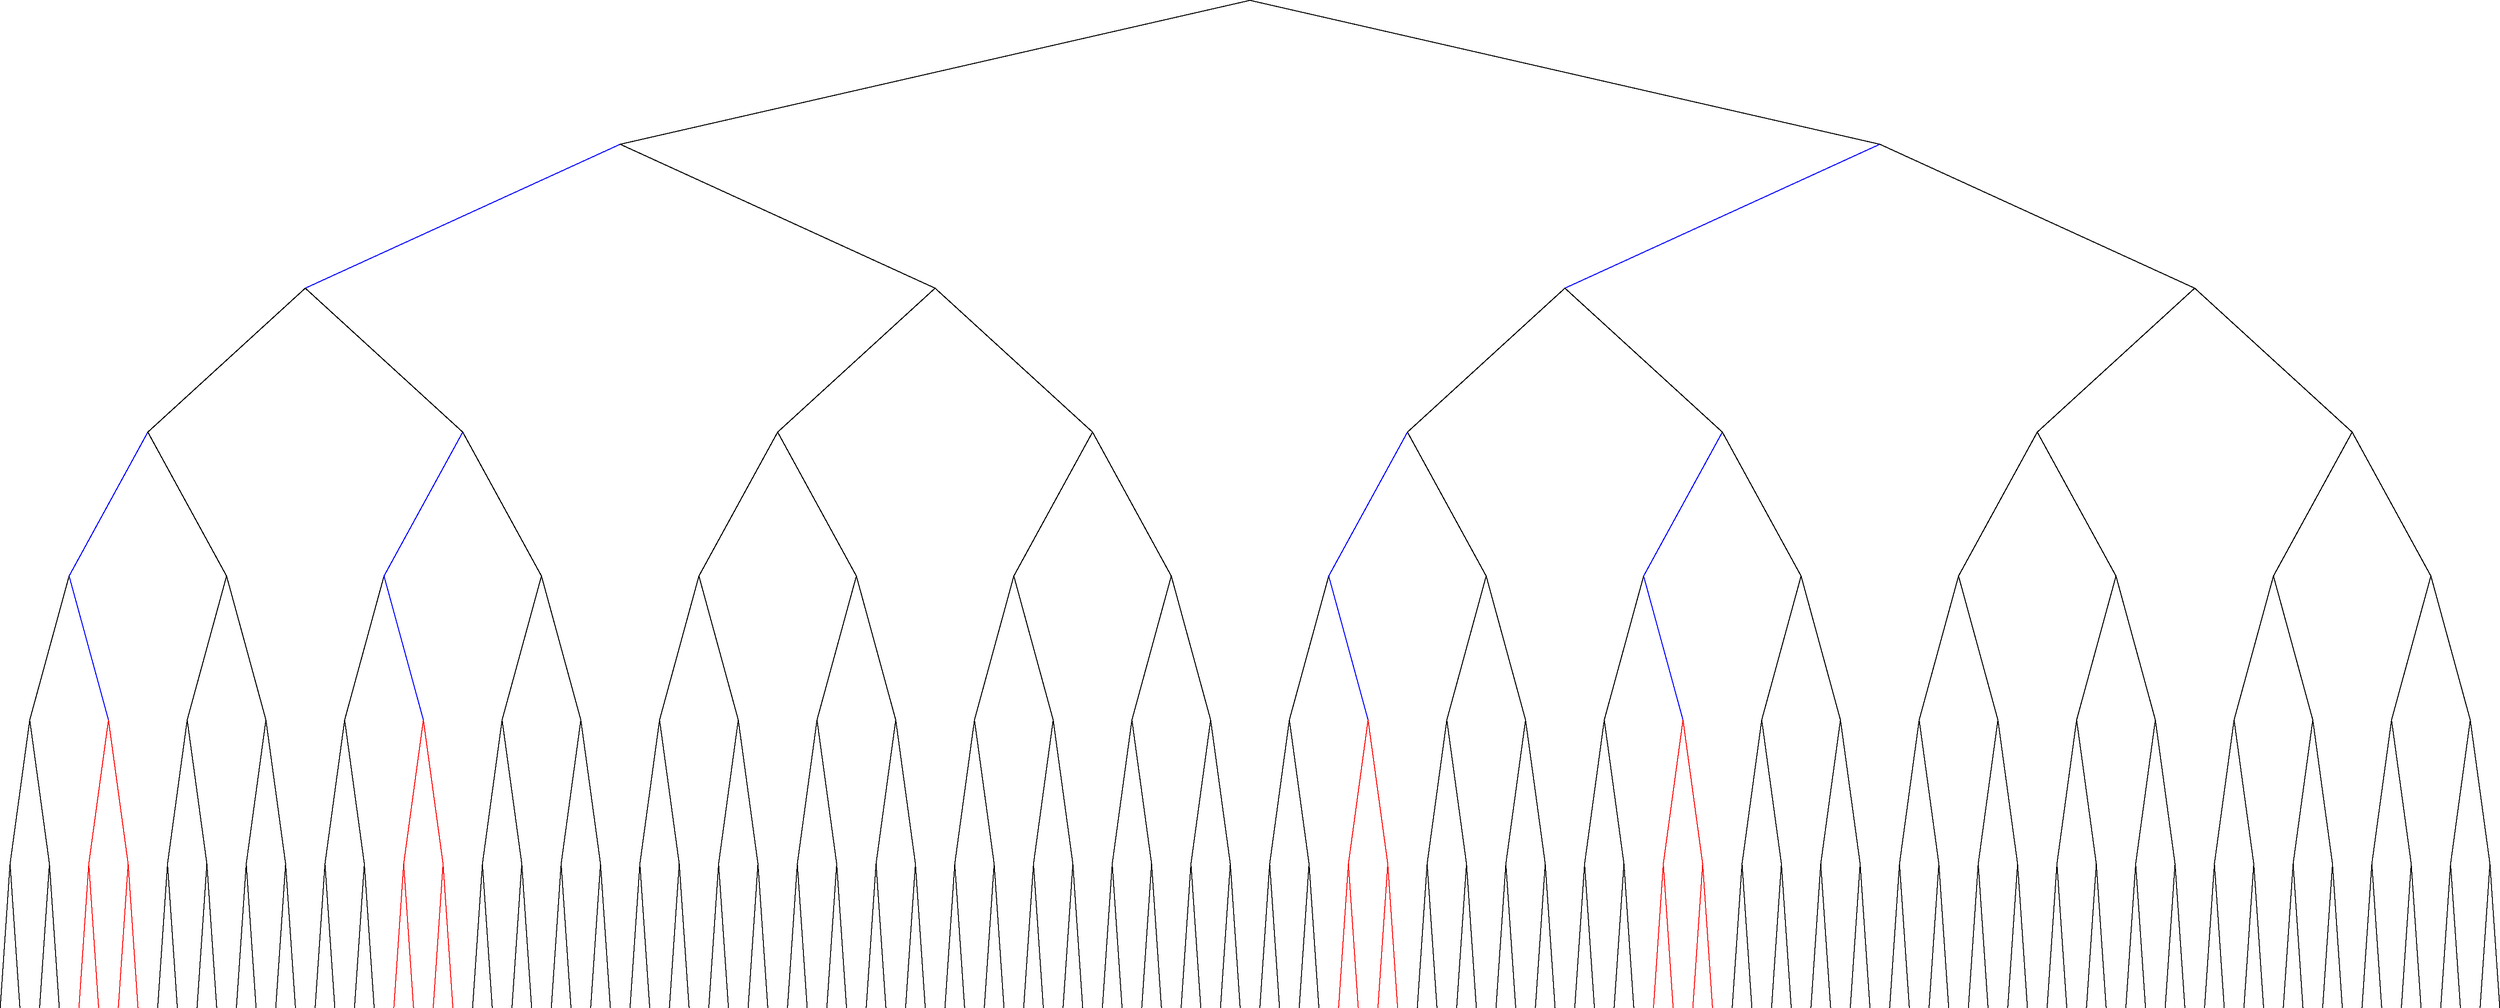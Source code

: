 
unitsize(10cm);

int levels = 7;
real h  = 4;
real lh = h / levels;
int[] rds = {2*37, 4*37, 4*37+1, 2*37+1, 4*37+2,4*37+3};

int[] bls = {  4,      6,
             16,18,  24,26,
             33,37,  49,53,};
int[] mkRDS() {
    int[] rs = {};
    int[] roots = {33,37,49,53};
    for(int i = 0; i < roots.length; ++i) {
        int r = roots[i];
        int[] b = {2*r, 4*r, 4*r+1, 2*r+1, 4*r+2, 4*r+3};
        rs.append(b);
    }
    return rs;
}
int[] rds = mkRDS();

bool isH(int i, int[] a) {
    for(int j = 0; j < a.length; ++j) {
        if(i == a[j]) {
            return true;
        }
    }
    return false;
}

void tree(int n, pair o, real w, int id) {
    if(n == 0) {
        return;
    }
    
    pair pl = (o.x - w/4, o.y - lh);
    pair pr = (o.x + w/4, o.y - lh);
    if(isH(2*id, bls)) {
        draw(o -- pl, blue);
    } else if (isH(2*id, rds)) {
        draw(o -- pl, red);
    } else {
        draw(o -- pl);
    }
    if(isH(2*id + 1, bls)) {
        draw(o -- pr, blue);
    } else if (isH(2*id + 1, rds)) {
        draw(o -- pr, red);
    } else {
        draw(o -- pr);
    }

    tree(n-1, pl, w/2, 2*id);
    tree(n-1, pr, w/2, 2*id + 1);
}

tree(levels, (0,0), 10, 1);

